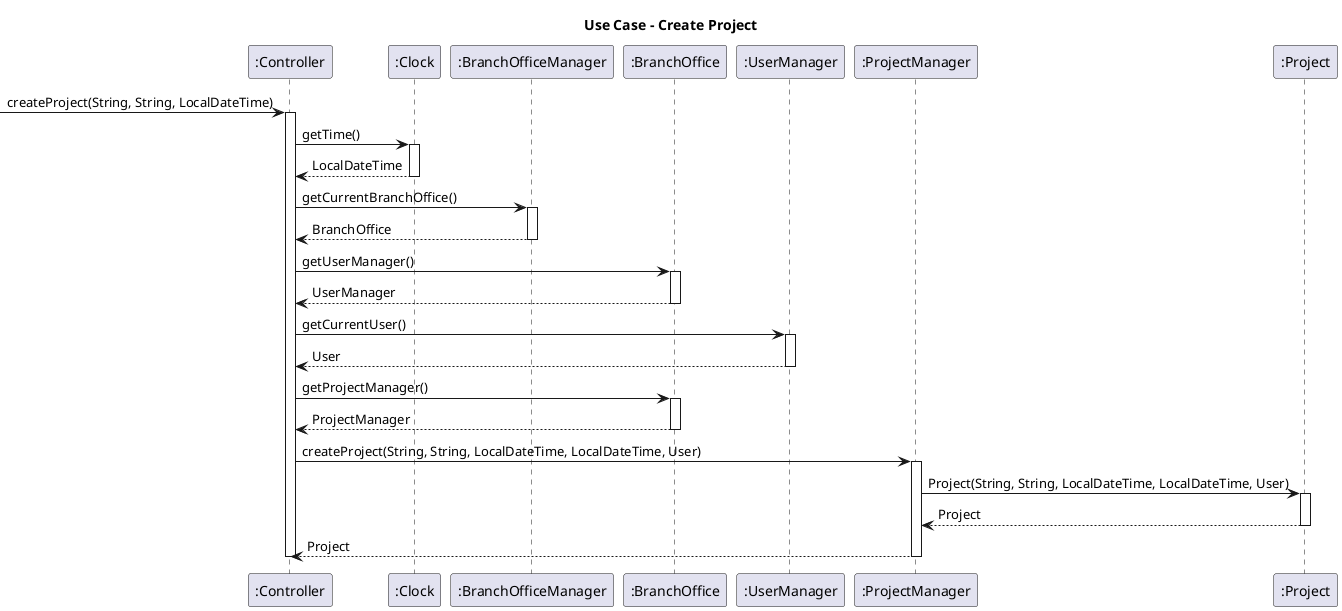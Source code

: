 @startuml

title "Use Case - Create Project"

-> ":Controller": createProject(String, String, LocalDateTime)
activate ":Controller"

":Controller" -> ":Clock": getTime()
activate ":Clock"
":Controller" <-- ":Clock": LocalDateTime
deactivate ":Clock"

":Controller" -> ":BranchOfficeManager": getCurrentBranchOffice()
activate ":BranchOfficeManager"
":Controller" <-- ":BranchOfficeManager": BranchOffice
deactivate ":BranchOfficeManager"

":Controller" -> ":BranchOffice": getUserManager()
activate ":BranchOffice"
":Controller" <-- ":BranchOffice": UserManager
deactivate ":BranchOffice"

":Controller" -> ":UserManager": getCurrentUser()
activate ":UserManager"
":Controller" <-- ":UserManager": User
deactivate ":UserManager"

":Controller" -> ":BranchOffice": getProjectManager()
activate ":BranchOffice"
":Controller" <-- ":BranchOffice": ProjectManager
deactivate ":BranchOffice"

":Controller" -> ":ProjectManager" : createProject(String, String, LocalDateTime, LocalDateTime, User)
activate ":ProjectManager"

":ProjectManager" -> ":Project" : Project(String, String, LocalDateTime, LocalDateTime, User)
activate ":Project"

":ProjectManager" <-- ":Project" : Project
deactivate ":Project"

":Controller" <-- ":ProjectManager" : Project
deactivate ":ProjectManager"

deactivate ":Controller"

@enduml
